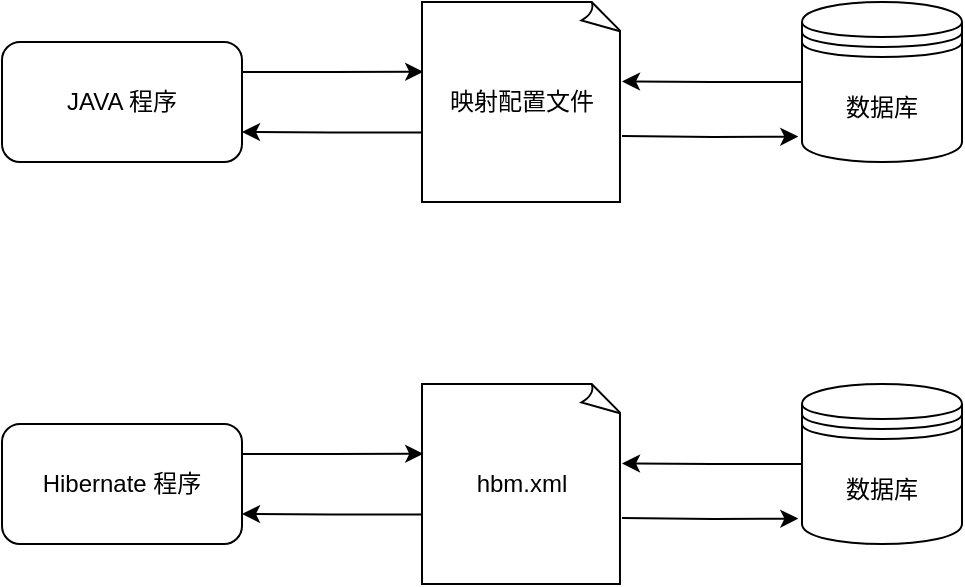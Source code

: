 <mxfile version="13.4.5" type="github">
  <diagram id="DQchyCB_N_H0ZP1r1eAt" name="Page-1">
    <mxGraphModel dx="1146" dy="521" grid="0" gridSize="10" guides="1" tooltips="1" connect="1" arrows="1" fold="1" page="1" pageScale="1" pageWidth="827" pageHeight="1169" math="0" shadow="0">
      <root>
        <mxCell id="0" />
        <mxCell id="1" parent="0" />
        <mxCell id="PDq4BTt-HHCtBDdT8FIZ-3" value="映射配置文件" style="whiteSpace=wrap;html=1;shape=mxgraph.basic.document" vertex="1" parent="1">
          <mxGeometry x="330" y="280" width="100" height="100" as="geometry" />
        </mxCell>
        <mxCell id="PDq4BTt-HHCtBDdT8FIZ-10" style="edgeStyle=orthogonalEdgeStyle;rounded=0;orthogonalLoop=1;jettySize=auto;html=1;exitX=0;exitY=0.5;exitDx=0;exitDy=0;entryX=1;entryY=0.397;entryDx=0;entryDy=0;entryPerimeter=0;" edge="1" parent="1" source="PDq4BTt-HHCtBDdT8FIZ-4" target="PDq4BTt-HHCtBDdT8FIZ-3">
          <mxGeometry relative="1" as="geometry" />
        </mxCell>
        <mxCell id="PDq4BTt-HHCtBDdT8FIZ-4" value="数据库" style="shape=datastore;whiteSpace=wrap;html=1;" vertex="1" parent="1">
          <mxGeometry x="520" y="280" width="80" height="80" as="geometry" />
        </mxCell>
        <mxCell id="PDq4BTt-HHCtBDdT8FIZ-6" style="edgeStyle=orthogonalEdgeStyle;rounded=0;orthogonalLoop=1;jettySize=auto;html=1;exitX=1;exitY=0.25;exitDx=0;exitDy=0;entryX=0.006;entryY=0.349;entryDx=0;entryDy=0;entryPerimeter=0;" edge="1" parent="1" source="PDq4BTt-HHCtBDdT8FIZ-5" target="PDq4BTt-HHCtBDdT8FIZ-3">
          <mxGeometry relative="1" as="geometry" />
        </mxCell>
        <mxCell id="PDq4BTt-HHCtBDdT8FIZ-5" value="JAVA 程序" style="rounded=1;whiteSpace=wrap;html=1;" vertex="1" parent="1">
          <mxGeometry x="120" y="300" width="120" height="60" as="geometry" />
        </mxCell>
        <mxCell id="PDq4BTt-HHCtBDdT8FIZ-8" style="edgeStyle=orthogonalEdgeStyle;rounded=0;orthogonalLoop=1;jettySize=auto;html=1;exitX=-0.001;exitY=0.652;exitDx=0;exitDy=0;entryX=1;entryY=0.75;entryDx=0;entryDy=0;exitPerimeter=0;" edge="1" parent="1" source="PDq4BTt-HHCtBDdT8FIZ-3" target="PDq4BTt-HHCtBDdT8FIZ-5">
          <mxGeometry relative="1" as="geometry">
            <mxPoint x="250" y="325.0" as="sourcePoint" />
            <mxPoint x="340.6" y="324.9" as="targetPoint" />
          </mxGeometry>
        </mxCell>
        <mxCell id="PDq4BTt-HHCtBDdT8FIZ-12" style="edgeStyle=orthogonalEdgeStyle;rounded=0;orthogonalLoop=1;jettySize=auto;html=1;entryX=-0.023;entryY=0.841;entryDx=0;entryDy=0;entryPerimeter=0;" edge="1" parent="1" target="PDq4BTt-HHCtBDdT8FIZ-4">
          <mxGeometry relative="1" as="geometry">
            <mxPoint x="430" y="347" as="sourcePoint" />
            <mxPoint x="340.6" y="324.9" as="targetPoint" />
          </mxGeometry>
        </mxCell>
        <mxCell id="PDq4BTt-HHCtBDdT8FIZ-13" value="hbm.xml" style="whiteSpace=wrap;html=1;shape=mxgraph.basic.document" vertex="1" parent="1">
          <mxGeometry x="330" y="471" width="100" height="100" as="geometry" />
        </mxCell>
        <mxCell id="PDq4BTt-HHCtBDdT8FIZ-14" style="edgeStyle=orthogonalEdgeStyle;rounded=0;orthogonalLoop=1;jettySize=auto;html=1;exitX=0;exitY=0.5;exitDx=0;exitDy=0;entryX=1;entryY=0.397;entryDx=0;entryDy=0;entryPerimeter=0;" edge="1" parent="1" source="PDq4BTt-HHCtBDdT8FIZ-15" target="PDq4BTt-HHCtBDdT8FIZ-13">
          <mxGeometry relative="1" as="geometry" />
        </mxCell>
        <mxCell id="PDq4BTt-HHCtBDdT8FIZ-15" value="数据库" style="shape=datastore;whiteSpace=wrap;html=1;" vertex="1" parent="1">
          <mxGeometry x="520" y="471" width="80" height="80" as="geometry" />
        </mxCell>
        <mxCell id="PDq4BTt-HHCtBDdT8FIZ-16" style="edgeStyle=orthogonalEdgeStyle;rounded=0;orthogonalLoop=1;jettySize=auto;html=1;exitX=1;exitY=0.25;exitDx=0;exitDy=0;entryX=0.006;entryY=0.349;entryDx=0;entryDy=0;entryPerimeter=0;" edge="1" parent="1" source="PDq4BTt-HHCtBDdT8FIZ-17" target="PDq4BTt-HHCtBDdT8FIZ-13">
          <mxGeometry relative="1" as="geometry" />
        </mxCell>
        <mxCell id="PDq4BTt-HHCtBDdT8FIZ-17" value="Hibernate 程序" style="rounded=1;whiteSpace=wrap;html=1;" vertex="1" parent="1">
          <mxGeometry x="120" y="491" width="120" height="60" as="geometry" />
        </mxCell>
        <mxCell id="PDq4BTt-HHCtBDdT8FIZ-18" style="edgeStyle=orthogonalEdgeStyle;rounded=0;orthogonalLoop=1;jettySize=auto;html=1;exitX=-0.001;exitY=0.652;exitDx=0;exitDy=0;entryX=1;entryY=0.75;entryDx=0;entryDy=0;exitPerimeter=0;" edge="1" parent="1" source="PDq4BTt-HHCtBDdT8FIZ-13" target="PDq4BTt-HHCtBDdT8FIZ-17">
          <mxGeometry relative="1" as="geometry">
            <mxPoint x="250" y="516.0" as="sourcePoint" />
            <mxPoint x="340.6" y="515.9" as="targetPoint" />
          </mxGeometry>
        </mxCell>
        <mxCell id="PDq4BTt-HHCtBDdT8FIZ-19" style="edgeStyle=orthogonalEdgeStyle;rounded=0;orthogonalLoop=1;jettySize=auto;html=1;entryX=-0.023;entryY=0.841;entryDx=0;entryDy=0;entryPerimeter=0;" edge="1" parent="1" target="PDq4BTt-HHCtBDdT8FIZ-15">
          <mxGeometry relative="1" as="geometry">
            <mxPoint x="430" y="538" as="sourcePoint" />
            <mxPoint x="340.6" y="515.9" as="targetPoint" />
          </mxGeometry>
        </mxCell>
      </root>
    </mxGraphModel>
  </diagram>
</mxfile>
